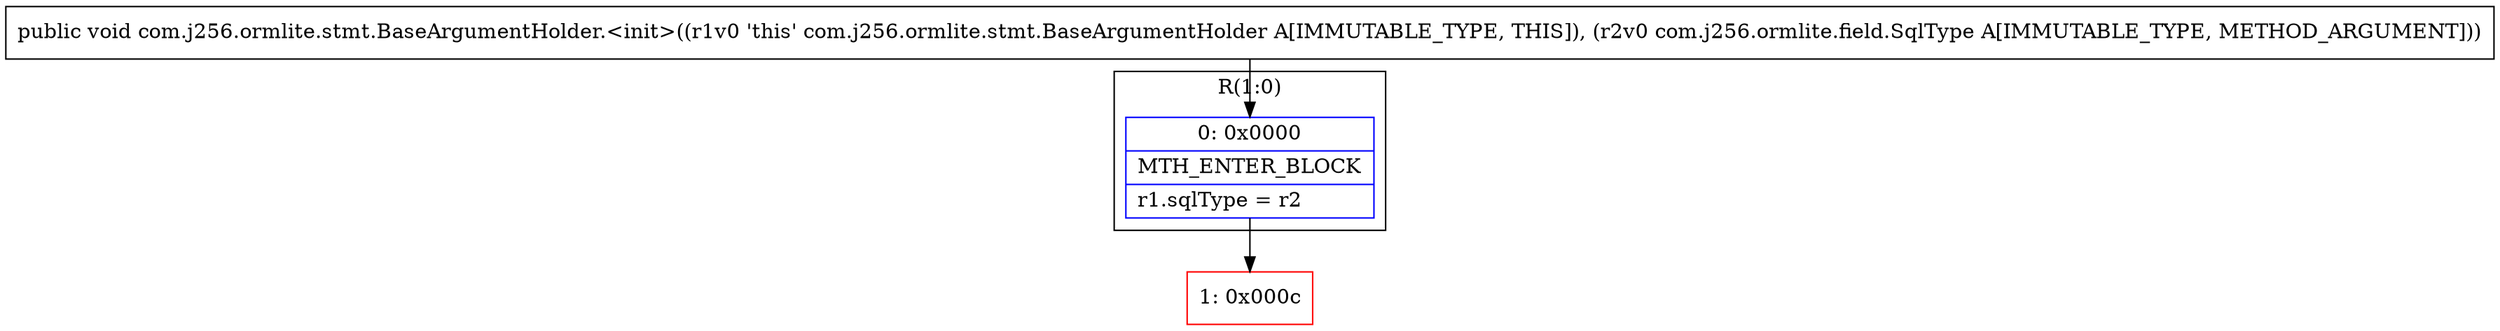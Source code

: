digraph "CFG forcom.j256.ormlite.stmt.BaseArgumentHolder.\<init\>(Lcom\/j256\/ormlite\/field\/SqlType;)V" {
subgraph cluster_Region_785252980 {
label = "R(1:0)";
node [shape=record,color=blue];
Node_0 [shape=record,label="{0\:\ 0x0000|MTH_ENTER_BLOCK\l|r1.sqlType = r2\l}"];
}
Node_1 [shape=record,color=red,label="{1\:\ 0x000c}"];
MethodNode[shape=record,label="{public void com.j256.ormlite.stmt.BaseArgumentHolder.\<init\>((r1v0 'this' com.j256.ormlite.stmt.BaseArgumentHolder A[IMMUTABLE_TYPE, THIS]), (r2v0 com.j256.ormlite.field.SqlType A[IMMUTABLE_TYPE, METHOD_ARGUMENT])) }"];
MethodNode -> Node_0;
Node_0 -> Node_1;
}

